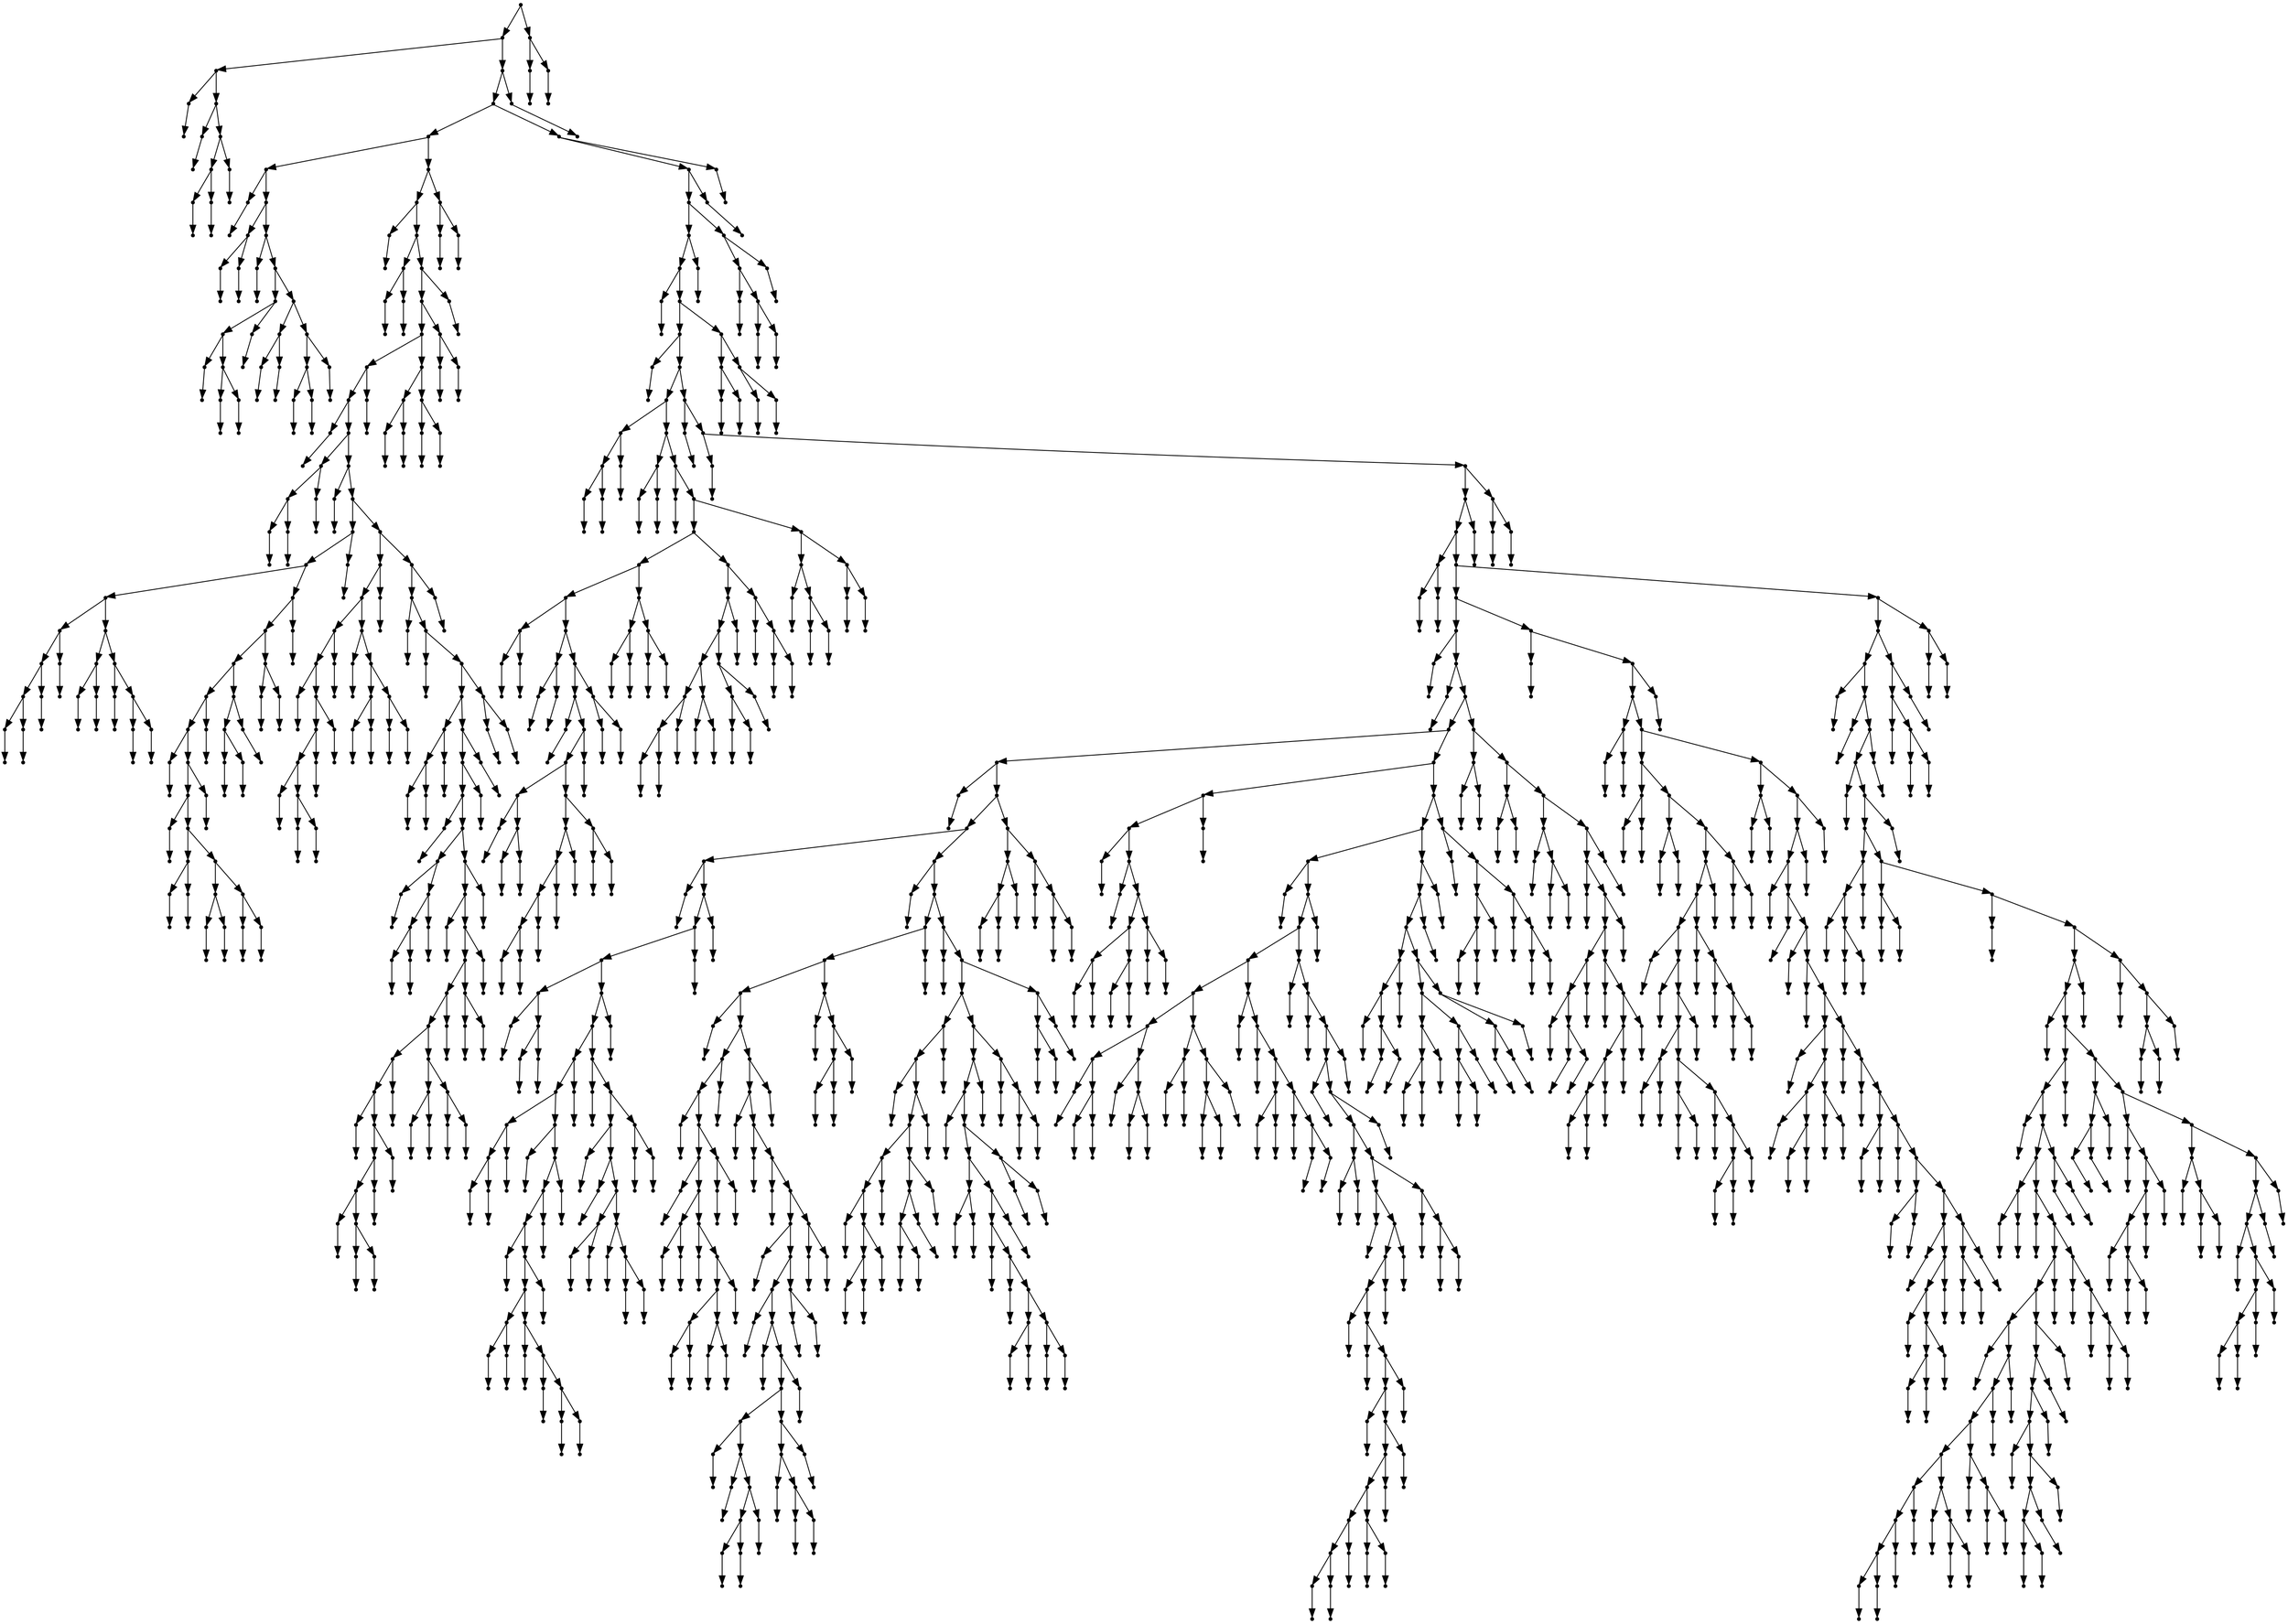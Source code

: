 digraph {
  1546 [shape=point];
  1540 [shape=point];
  13 [shape=point];
  1 [shape=point];
  0 [shape=point];
  12 [shape=point];
  3 [shape=point];
  2 [shape=point];
  11 [shape=point];
  8 [shape=point];
  5 [shape=point];
  4 [shape=point];
  7 [shape=point];
  6 [shape=point];
  10 [shape=point];
  9 [shape=point];
  1539 [shape=point];
  1536 [shape=point];
  318 [shape=point];
  51 [shape=point];
  15 [shape=point];
  14 [shape=point];
  50 [shape=point];
  20 [shape=point];
  17 [shape=point];
  16 [shape=point];
  19 [shape=point];
  18 [shape=point];
  49 [shape=point];
  22 [shape=point];
  21 [shape=point];
  48 [shape=point];
  33 [shape=point];
  30 [shape=point];
  24 [shape=point];
  23 [shape=point];
  29 [shape=point];
  26 [shape=point];
  25 [shape=point];
  28 [shape=point];
  27 [shape=point];
  32 [shape=point];
  31 [shape=point];
  47 [shape=point];
  38 [shape=point];
  35 [shape=point];
  34 [shape=point];
  37 [shape=point];
  36 [shape=point];
  46 [shape=point];
  43 [shape=point];
  40 [shape=point];
  39 [shape=point];
  42 [shape=point];
  41 [shape=point];
  45 [shape=point];
  44 [shape=point];
  317 [shape=point];
  311 [shape=point];
  53 [shape=point];
  52 [shape=point];
  310 [shape=point];
  58 [shape=point];
  55 [shape=point];
  54 [shape=point];
  57 [shape=point];
  56 [shape=point];
  309 [shape=point];
  306 [shape=point];
  300 [shape=point];
  288 [shape=point];
  285 [shape=point];
  60 [shape=point];
  59 [shape=point];
  284 [shape=point];
  68 [shape=point];
  65 [shape=point];
  62 [shape=point];
  61 [shape=point];
  64 [shape=point];
  63 [shape=point];
  67 [shape=point];
  66 [shape=point];
  283 [shape=point];
  70 [shape=point];
  69 [shape=point];
  282 [shape=point];
  147 [shape=point];
  144 [shape=point];
  96 [shape=point];
  81 [shape=point];
  78 [shape=point];
  75 [shape=point];
  72 [shape=point];
  71 [shape=point];
  74 [shape=point];
  73 [shape=point];
  77 [shape=point];
  76 [shape=point];
  80 [shape=point];
  79 [shape=point];
  95 [shape=point];
  86 [shape=point];
  83 [shape=point];
  82 [shape=point];
  85 [shape=point];
  84 [shape=point];
  94 [shape=point];
  88 [shape=point];
  87 [shape=point];
  93 [shape=point];
  90 [shape=point];
  89 [shape=point];
  92 [shape=point];
  91 [shape=point];
  143 [shape=point];
  140 [shape=point];
  134 [shape=point];
  125 [shape=point];
  122 [shape=point];
  98 [shape=point];
  97 [shape=point];
  121 [shape=point];
  118 [shape=point];
  100 [shape=point];
  99 [shape=point];
  117 [shape=point];
  105 [shape=point];
  102 [shape=point];
  101 [shape=point];
  104 [shape=point];
  103 [shape=point];
  116 [shape=point];
  110 [shape=point];
  107 [shape=point];
  106 [shape=point];
  109 [shape=point];
  108 [shape=point];
  115 [shape=point];
  112 [shape=point];
  111 [shape=point];
  114 [shape=point];
  113 [shape=point];
  120 [shape=point];
  119 [shape=point];
  124 [shape=point];
  123 [shape=point];
  133 [shape=point];
  130 [shape=point];
  127 [shape=point];
  126 [shape=point];
  129 [shape=point];
  128 [shape=point];
  132 [shape=point];
  131 [shape=point];
  139 [shape=point];
  136 [shape=point];
  135 [shape=point];
  138 [shape=point];
  137 [shape=point];
  142 [shape=point];
  141 [shape=point];
  146 [shape=point];
  145 [shape=point];
  281 [shape=point];
  185 [shape=point];
  182 [shape=point];
  167 [shape=point];
  164 [shape=point];
  149 [shape=point];
  148 [shape=point];
  163 [shape=point];
  160 [shape=point];
  157 [shape=point];
  151 [shape=point];
  150 [shape=point];
  156 [shape=point];
  153 [shape=point];
  152 [shape=point];
  155 [shape=point];
  154 [shape=point];
  159 [shape=point];
  158 [shape=point];
  162 [shape=point];
  161 [shape=point];
  166 [shape=point];
  165 [shape=point];
  181 [shape=point];
  169 [shape=point];
  168 [shape=point];
  180 [shape=point];
  174 [shape=point];
  171 [shape=point];
  170 [shape=point];
  173 [shape=point];
  172 [shape=point];
  179 [shape=point];
  176 [shape=point];
  175 [shape=point];
  178 [shape=point];
  177 [shape=point];
  184 [shape=point];
  183 [shape=point];
  280 [shape=point];
  277 [shape=point];
  187 [shape=point];
  186 [shape=point];
  276 [shape=point];
  189 [shape=point];
  188 [shape=point];
  275 [shape=point];
  269 [shape=point];
  197 [shape=point];
  194 [shape=point];
  191 [shape=point];
  190 [shape=point];
  193 [shape=point];
  192 [shape=point];
  196 [shape=point];
  195 [shape=point];
  268 [shape=point];
  265 [shape=point];
  262 [shape=point];
  199 [shape=point];
  198 [shape=point];
  261 [shape=point];
  210 [shape=point];
  201 [shape=point];
  200 [shape=point];
  209 [shape=point];
  206 [shape=point];
  203 [shape=point];
  202 [shape=point];
  205 [shape=point];
  204 [shape=point];
  208 [shape=point];
  207 [shape=point];
  260 [shape=point];
  257 [shape=point];
  212 [shape=point];
  211 [shape=point];
  256 [shape=point];
  253 [shape=point];
  247 [shape=point];
  244 [shape=point];
  232 [shape=point];
  229 [shape=point];
  214 [shape=point];
  213 [shape=point];
  228 [shape=point];
  225 [shape=point];
  222 [shape=point];
  216 [shape=point];
  215 [shape=point];
  221 [shape=point];
  218 [shape=point];
  217 [shape=point];
  220 [shape=point];
  219 [shape=point];
  224 [shape=point];
  223 [shape=point];
  227 [shape=point];
  226 [shape=point];
  231 [shape=point];
  230 [shape=point];
  243 [shape=point];
  237 [shape=point];
  234 [shape=point];
  233 [shape=point];
  236 [shape=point];
  235 [shape=point];
  242 [shape=point];
  239 [shape=point];
  238 [shape=point];
  241 [shape=point];
  240 [shape=point];
  246 [shape=point];
  245 [shape=point];
  252 [shape=point];
  249 [shape=point];
  248 [shape=point];
  251 [shape=point];
  250 [shape=point];
  255 [shape=point];
  254 [shape=point];
  259 [shape=point];
  258 [shape=point];
  264 [shape=point];
  263 [shape=point];
  267 [shape=point];
  266 [shape=point];
  274 [shape=point];
  271 [shape=point];
  270 [shape=point];
  273 [shape=point];
  272 [shape=point];
  279 [shape=point];
  278 [shape=point];
  287 [shape=point];
  286 [shape=point];
  299 [shape=point];
  293 [shape=point];
  290 [shape=point];
  289 [shape=point];
  292 [shape=point];
  291 [shape=point];
  298 [shape=point];
  295 [shape=point];
  294 [shape=point];
  297 [shape=point];
  296 [shape=point];
  305 [shape=point];
  302 [shape=point];
  301 [shape=point];
  304 [shape=point];
  303 [shape=point];
  308 [shape=point];
  307 [shape=point];
  316 [shape=point];
  313 [shape=point];
  312 [shape=point];
  315 [shape=point];
  314 [shape=point];
  1535 [shape=point];
  1532 [shape=point];
  1529 [shape=point];
  1517 [shape=point];
  1514 [shape=point];
  320 [shape=point];
  319 [shape=point];
  1513 [shape=point];
  1501 [shape=point];
  322 [shape=point];
  321 [shape=point];
  1500 [shape=point];
  456 [shape=point];
  330 [shape=point];
  327 [shape=point];
  324 [shape=point];
  323 [shape=point];
  326 [shape=point];
  325 [shape=point];
  329 [shape=point];
  328 [shape=point];
  455 [shape=point];
  335 [shape=point];
  332 [shape=point];
  331 [shape=point];
  334 [shape=point];
  333 [shape=point];
  454 [shape=point];
  337 [shape=point];
  336 [shape=point];
  453 [shape=point];
  438 [shape=point];
  402 [shape=point];
  390 [shape=point];
  342 [shape=point];
  339 [shape=point];
  338 [shape=point];
  341 [shape=point];
  340 [shape=point];
  389 [shape=point];
  347 [shape=point];
  344 [shape=point];
  343 [shape=point];
  346 [shape=point];
  345 [shape=point];
  388 [shape=point];
  382 [shape=point];
  349 [shape=point];
  348 [shape=point];
  381 [shape=point];
  378 [shape=point];
  357 [shape=point];
  351 [shape=point];
  350 [shape=point];
  356 [shape=point];
  353 [shape=point];
  352 [shape=point];
  355 [shape=point];
  354 [shape=point];
  377 [shape=point];
  371 [shape=point];
  368 [shape=point];
  365 [shape=point];
  362 [shape=point];
  359 [shape=point];
  358 [shape=point];
  361 [shape=point];
  360 [shape=point];
  364 [shape=point];
  363 [shape=point];
  367 [shape=point];
  366 [shape=point];
  370 [shape=point];
  369 [shape=point];
  376 [shape=point];
  373 [shape=point];
  372 [shape=point];
  375 [shape=point];
  374 [shape=point];
  380 [shape=point];
  379 [shape=point];
  387 [shape=point];
  384 [shape=point];
  383 [shape=point];
  386 [shape=point];
  385 [shape=point];
  401 [shape=point];
  395 [shape=point];
  392 [shape=point];
  391 [shape=point];
  394 [shape=point];
  393 [shape=point];
  400 [shape=point];
  397 [shape=point];
  396 [shape=point];
  399 [shape=point];
  398 [shape=point];
  437 [shape=point];
  428 [shape=point];
  425 [shape=point];
  416 [shape=point];
  410 [shape=point];
  407 [shape=point];
  404 [shape=point];
  403 [shape=point];
  406 [shape=point];
  405 [shape=point];
  409 [shape=point];
  408 [shape=point];
  415 [shape=point];
  412 [shape=point];
  411 [shape=point];
  414 [shape=point];
  413 [shape=point];
  424 [shape=point];
  421 [shape=point];
  418 [shape=point];
  417 [shape=point];
  420 [shape=point];
  419 [shape=point];
  423 [shape=point];
  422 [shape=point];
  427 [shape=point];
  426 [shape=point];
  436 [shape=point];
  430 [shape=point];
  429 [shape=point];
  435 [shape=point];
  432 [shape=point];
  431 [shape=point];
  434 [shape=point];
  433 [shape=point];
  452 [shape=point];
  446 [shape=point];
  440 [shape=point];
  439 [shape=point];
  445 [shape=point];
  442 [shape=point];
  441 [shape=point];
  444 [shape=point];
  443 [shape=point];
  451 [shape=point];
  448 [shape=point];
  447 [shape=point];
  450 [shape=point];
  449 [shape=point];
  1499 [shape=point];
  458 [shape=point];
  457 [shape=point];
  1498 [shape=point];
  460 [shape=point];
  459 [shape=point];
  1497 [shape=point];
  1491 [shape=point];
  1488 [shape=point];
  465 [shape=point];
  462 [shape=point];
  461 [shape=point];
  464 [shape=point];
  463 [shape=point];
  1487 [shape=point];
  1259 [shape=point];
  1091 [shape=point];
  467 [shape=point];
  466 [shape=point];
  1090 [shape=point];
  469 [shape=point];
  468 [shape=point];
  1089 [shape=point];
  1029 [shape=point];
  804 [shape=point];
  471 [shape=point];
  470 [shape=point];
  803 [shape=point];
  785 [shape=point];
  566 [shape=point];
  473 [shape=point];
  472 [shape=point];
  565 [shape=point];
  562 [shape=point];
  559 [shape=point];
  481 [shape=point];
  475 [shape=point];
  474 [shape=point];
  480 [shape=point];
  477 [shape=point];
  476 [shape=point];
  479 [shape=point];
  478 [shape=point];
  558 [shape=point];
  555 [shape=point];
  525 [shape=point];
  522 [shape=point];
  489 [shape=point];
  486 [shape=point];
  483 [shape=point];
  482 [shape=point];
  485 [shape=point];
  484 [shape=point];
  488 [shape=point];
  487 [shape=point];
  521 [shape=point];
  491 [shape=point];
  490 [shape=point];
  520 [shape=point];
  517 [shape=point];
  514 [shape=point];
  493 [shape=point];
  492 [shape=point];
  513 [shape=point];
  510 [shape=point];
  498 [shape=point];
  495 [shape=point];
  494 [shape=point];
  497 [shape=point];
  496 [shape=point];
  509 [shape=point];
  500 [shape=point];
  499 [shape=point];
  508 [shape=point];
  502 [shape=point];
  501 [shape=point];
  507 [shape=point];
  504 [shape=point];
  503 [shape=point];
  506 [shape=point];
  505 [shape=point];
  512 [shape=point];
  511 [shape=point];
  516 [shape=point];
  515 [shape=point];
  519 [shape=point];
  518 [shape=point];
  524 [shape=point];
  523 [shape=point];
  554 [shape=point];
  527 [shape=point];
  526 [shape=point];
  553 [shape=point];
  547 [shape=point];
  529 [shape=point];
  528 [shape=point];
  546 [shape=point];
  531 [shape=point];
  530 [shape=point];
  545 [shape=point];
  536 [shape=point];
  533 [shape=point];
  532 [shape=point];
  535 [shape=point];
  534 [shape=point];
  544 [shape=point];
  538 [shape=point];
  537 [shape=point];
  543 [shape=point];
  540 [shape=point];
  539 [shape=point];
  542 [shape=point];
  541 [shape=point];
  552 [shape=point];
  549 [shape=point];
  548 [shape=point];
  551 [shape=point];
  550 [shape=point];
  557 [shape=point];
  556 [shape=point];
  561 [shape=point];
  560 [shape=point];
  564 [shape=point];
  563 [shape=point];
  784 [shape=point];
  568 [shape=point];
  567 [shape=point];
  783 [shape=point];
  687 [shape=point];
  684 [shape=point];
  672 [shape=point];
  570 [shape=point];
  569 [shape=point];
  671 [shape=point];
  608 [shape=point];
  605 [shape=point];
  572 [shape=point];
  571 [shape=point];
  604 [shape=point];
  598 [shape=point];
  574 [shape=point];
  573 [shape=point];
  597 [shape=point];
  579 [shape=point];
  576 [shape=point];
  575 [shape=point];
  578 [shape=point];
  577 [shape=point];
  596 [shape=point];
  581 [shape=point];
  580 [shape=point];
  595 [shape=point];
  592 [shape=point];
  586 [shape=point];
  583 [shape=point];
  582 [shape=point];
  585 [shape=point];
  584 [shape=point];
  591 [shape=point];
  588 [shape=point];
  587 [shape=point];
  590 [shape=point];
  589 [shape=point];
  594 [shape=point];
  593 [shape=point];
  603 [shape=point];
  600 [shape=point];
  599 [shape=point];
  602 [shape=point];
  601 [shape=point];
  607 [shape=point];
  606 [shape=point];
  670 [shape=point];
  667 [shape=point];
  610 [shape=point];
  609 [shape=point];
  666 [shape=point];
  612 [shape=point];
  611 [shape=point];
  665 [shape=point];
  614 [shape=point];
  613 [shape=point];
  664 [shape=point];
  658 [shape=point];
  616 [shape=point];
  615 [shape=point];
  657 [shape=point];
  651 [shape=point];
  618 [shape=point];
  617 [shape=point];
  650 [shape=point];
  620 [shape=point];
  619 [shape=point];
  649 [shape=point];
  646 [shape=point];
  634 [shape=point];
  622 [shape=point];
  621 [shape=point];
  633 [shape=point];
  624 [shape=point];
  623 [shape=point];
  632 [shape=point];
  629 [shape=point];
  626 [shape=point];
  625 [shape=point];
  628 [shape=point];
  627 [shape=point];
  631 [shape=point];
  630 [shape=point];
  645 [shape=point];
  642 [shape=point];
  636 [shape=point];
  635 [shape=point];
  641 [shape=point];
  638 [shape=point];
  637 [shape=point];
  640 [shape=point];
  639 [shape=point];
  644 [shape=point];
  643 [shape=point];
  648 [shape=point];
  647 [shape=point];
  656 [shape=point];
  653 [shape=point];
  652 [shape=point];
  655 [shape=point];
  654 [shape=point];
  663 [shape=point];
  660 [shape=point];
  659 [shape=point];
  662 [shape=point];
  661 [shape=point];
  669 [shape=point];
  668 [shape=point];
  683 [shape=point];
  674 [shape=point];
  673 [shape=point];
  682 [shape=point];
  679 [shape=point];
  676 [shape=point];
  675 [shape=point];
  678 [shape=point];
  677 [shape=point];
  681 [shape=point];
  680 [shape=point];
  686 [shape=point];
  685 [shape=point];
  782 [shape=point];
  689 [shape=point];
  688 [shape=point];
  781 [shape=point];
  772 [shape=point];
  724 [shape=point];
  721 [shape=point];
  691 [shape=point];
  690 [shape=point];
  720 [shape=point];
  717 [shape=point];
  705 [shape=point];
  702 [shape=point];
  693 [shape=point];
  692 [shape=point];
  701 [shape=point];
  698 [shape=point];
  695 [shape=point];
  694 [shape=point];
  697 [shape=point];
  696 [shape=point];
  700 [shape=point];
  699 [shape=point];
  704 [shape=point];
  703 [shape=point];
  716 [shape=point];
  713 [shape=point];
  710 [shape=point];
  707 [shape=point];
  706 [shape=point];
  709 [shape=point];
  708 [shape=point];
  712 [shape=point];
  711 [shape=point];
  715 [shape=point];
  714 [shape=point];
  719 [shape=point];
  718 [shape=point];
  723 [shape=point];
  722 [shape=point];
  771 [shape=point];
  762 [shape=point];
  759 [shape=point];
  726 [shape=point];
  725 [shape=point];
  758 [shape=point];
  752 [shape=point];
  731 [shape=point];
  728 [shape=point];
  727 [shape=point];
  730 [shape=point];
  729 [shape=point];
  751 [shape=point];
  748 [shape=point];
  733 [shape=point];
  732 [shape=point];
  747 [shape=point];
  735 [shape=point];
  734 [shape=point];
  746 [shape=point];
  740 [shape=point];
  737 [shape=point];
  736 [shape=point];
  739 [shape=point];
  738 [shape=point];
  745 [shape=point];
  742 [shape=point];
  741 [shape=point];
  744 [shape=point];
  743 [shape=point];
  750 [shape=point];
  749 [shape=point];
  757 [shape=point];
  754 [shape=point];
  753 [shape=point];
  756 [shape=point];
  755 [shape=point];
  761 [shape=point];
  760 [shape=point];
  770 [shape=point];
  764 [shape=point];
  763 [shape=point];
  769 [shape=point];
  766 [shape=point];
  765 [shape=point];
  768 [shape=point];
  767 [shape=point];
  780 [shape=point];
  777 [shape=point];
  774 [shape=point];
  773 [shape=point];
  776 [shape=point];
  775 [shape=point];
  779 [shape=point];
  778 [shape=point];
  802 [shape=point];
  793 [shape=point];
  790 [shape=point];
  787 [shape=point];
  786 [shape=point];
  789 [shape=point];
  788 [shape=point];
  792 [shape=point];
  791 [shape=point];
  801 [shape=point];
  795 [shape=point];
  794 [shape=point];
  800 [shape=point];
  797 [shape=point];
  796 [shape=point];
  799 [shape=point];
  798 [shape=point];
  1028 [shape=point];
  830 [shape=point];
  827 [shape=point];
  806 [shape=point];
  805 [shape=point];
  826 [shape=point];
  808 [shape=point];
  807 [shape=point];
  825 [shape=point];
  819 [shape=point];
  813 [shape=point];
  810 [shape=point];
  809 [shape=point];
  812 [shape=point];
  811 [shape=point];
  818 [shape=point];
  815 [shape=point];
  814 [shape=point];
  817 [shape=point];
  816 [shape=point];
  824 [shape=point];
  821 [shape=point];
  820 [shape=point];
  823 [shape=point];
  822 [shape=point];
  829 [shape=point];
  828 [shape=point];
  1027 [shape=point];
  1006 [shape=point];
  961 [shape=point];
  832 [shape=point];
  831 [shape=point];
  960 [shape=point];
  957 [shape=point];
  885 [shape=point];
  864 [shape=point];
  849 [shape=point];
  840 [shape=point];
  834 [shape=point];
  833 [shape=point];
  839 [shape=point];
  836 [shape=point];
  835 [shape=point];
  838 [shape=point];
  837 [shape=point];
  848 [shape=point];
  842 [shape=point];
  841 [shape=point];
  847 [shape=point];
  844 [shape=point];
  843 [shape=point];
  846 [shape=point];
  845 [shape=point];
  863 [shape=point];
  854 [shape=point];
  851 [shape=point];
  850 [shape=point];
  853 [shape=point];
  852 [shape=point];
  862 [shape=point];
  859 [shape=point];
  856 [shape=point];
  855 [shape=point];
  858 [shape=point];
  857 [shape=point];
  861 [shape=point];
  860 [shape=point];
  884 [shape=point];
  866 [shape=point];
  865 [shape=point];
  883 [shape=point];
  868 [shape=point];
  867 [shape=point];
  882 [shape=point];
  873 [shape=point];
  870 [shape=point];
  869 [shape=point];
  872 [shape=point];
  871 [shape=point];
  881 [shape=point];
  875 [shape=point];
  874 [shape=point];
  880 [shape=point];
  877 [shape=point];
  876 [shape=point];
  879 [shape=point];
  878 [shape=point];
  956 [shape=point];
  887 [shape=point];
  886 [shape=point];
  955 [shape=point];
  889 [shape=point];
  888 [shape=point];
  954 [shape=point];
  951 [shape=point];
  891 [shape=point];
  890 [shape=point];
  950 [shape=point];
  947 [shape=point];
  896 [shape=point];
  893 [shape=point];
  892 [shape=point];
  895 [shape=point];
  894 [shape=point];
  946 [shape=point];
  937 [shape=point];
  898 [shape=point];
  897 [shape=point];
  936 [shape=point];
  933 [shape=point];
  930 [shape=point];
  900 [shape=point];
  899 [shape=point];
  929 [shape=point];
  902 [shape=point];
  901 [shape=point];
  928 [shape=point];
  925 [shape=point];
  904 [shape=point];
  903 [shape=point];
  924 [shape=point];
  921 [shape=point];
  918 [shape=point];
  912 [shape=point];
  909 [shape=point];
  906 [shape=point];
  905 [shape=point];
  908 [shape=point];
  907 [shape=point];
  911 [shape=point];
  910 [shape=point];
  917 [shape=point];
  914 [shape=point];
  913 [shape=point];
  916 [shape=point];
  915 [shape=point];
  920 [shape=point];
  919 [shape=point];
  923 [shape=point];
  922 [shape=point];
  927 [shape=point];
  926 [shape=point];
  932 [shape=point];
  931 [shape=point];
  935 [shape=point];
  934 [shape=point];
  945 [shape=point];
  939 [shape=point];
  938 [shape=point];
  944 [shape=point];
  941 [shape=point];
  940 [shape=point];
  943 [shape=point];
  942 [shape=point];
  949 [shape=point];
  948 [shape=point];
  953 [shape=point];
  952 [shape=point];
  959 [shape=point];
  958 [shape=point];
  1005 [shape=point];
  1002 [shape=point];
  999 [shape=point];
  972 [shape=point];
  969 [shape=point];
  963 [shape=point];
  962 [shape=point];
  968 [shape=point];
  965 [shape=point];
  964 [shape=point];
  967 [shape=point];
  966 [shape=point];
  971 [shape=point];
  970 [shape=point];
  998 [shape=point];
  989 [shape=point];
  980 [shape=point];
  977 [shape=point];
  974 [shape=point];
  973 [shape=point];
  976 [shape=point];
  975 [shape=point];
  979 [shape=point];
  978 [shape=point];
  988 [shape=point];
  985 [shape=point];
  982 [shape=point];
  981 [shape=point];
  984 [shape=point];
  983 [shape=point];
  987 [shape=point];
  986 [shape=point];
  997 [shape=point];
  994 [shape=point];
  991 [shape=point];
  990 [shape=point];
  993 [shape=point];
  992 [shape=point];
  996 [shape=point];
  995 [shape=point];
  1001 [shape=point];
  1000 [shape=point];
  1004 [shape=point];
  1003 [shape=point];
  1026 [shape=point];
  1008 [shape=point];
  1007 [shape=point];
  1025 [shape=point];
  1016 [shape=point];
  1013 [shape=point];
  1010 [shape=point];
  1009 [shape=point];
  1012 [shape=point];
  1011 [shape=point];
  1015 [shape=point];
  1014 [shape=point];
  1024 [shape=point];
  1018 [shape=point];
  1017 [shape=point];
  1023 [shape=point];
  1020 [shape=point];
  1019 [shape=point];
  1022 [shape=point];
  1021 [shape=point];
  1088 [shape=point];
  1034 [shape=point];
  1031 [shape=point];
  1030 [shape=point];
  1033 [shape=point];
  1032 [shape=point];
  1087 [shape=point];
  1039 [shape=point];
  1036 [shape=point];
  1035 [shape=point];
  1038 [shape=point];
  1037 [shape=point];
  1086 [shape=point];
  1047 [shape=point];
  1041 [shape=point];
  1040 [shape=point];
  1046 [shape=point];
  1043 [shape=point];
  1042 [shape=point];
  1045 [shape=point];
  1044 [shape=point];
  1085 [shape=point];
  1082 [shape=point];
  1049 [shape=point];
  1048 [shape=point];
  1081 [shape=point];
  1078 [shape=point];
  1060 [shape=point];
  1057 [shape=point];
  1051 [shape=point];
  1050 [shape=point];
  1056 [shape=point];
  1053 [shape=point];
  1052 [shape=point];
  1055 [shape=point];
  1054 [shape=point];
  1059 [shape=point];
  1058 [shape=point];
  1077 [shape=point];
  1062 [shape=point];
  1061 [shape=point];
  1076 [shape=point];
  1073 [shape=point];
  1070 [shape=point];
  1067 [shape=point];
  1064 [shape=point];
  1063 [shape=point];
  1066 [shape=point];
  1065 [shape=point];
  1069 [shape=point];
  1068 [shape=point];
  1072 [shape=point];
  1071 [shape=point];
  1075 [shape=point];
  1074 [shape=point];
  1080 [shape=point];
  1079 [shape=point];
  1084 [shape=point];
  1083 [shape=point];
  1258 [shape=point];
  1093 [shape=point];
  1092 [shape=point];
  1257 [shape=point];
  1254 [shape=point];
  1098 [shape=point];
  1095 [shape=point];
  1094 [shape=point];
  1097 [shape=point];
  1096 [shape=point];
  1253 [shape=point];
  1163 [shape=point];
  1103 [shape=point];
  1100 [shape=point];
  1099 [shape=point];
  1102 [shape=point];
  1101 [shape=point];
  1162 [shape=point];
  1108 [shape=point];
  1105 [shape=point];
  1104 [shape=point];
  1107 [shape=point];
  1106 [shape=point];
  1161 [shape=point];
  1155 [shape=point];
  1152 [shape=point];
  1140 [shape=point];
  1110 [shape=point];
  1109 [shape=point];
  1139 [shape=point];
  1112 [shape=point];
  1111 [shape=point];
  1138 [shape=point];
  1135 [shape=point];
  1117 [shape=point];
  1114 [shape=point];
  1113 [shape=point];
  1116 [shape=point];
  1115 [shape=point];
  1134 [shape=point];
  1122 [shape=point];
  1119 [shape=point];
  1118 [shape=point];
  1121 [shape=point];
  1120 [shape=point];
  1133 [shape=point];
  1124 [shape=point];
  1123 [shape=point];
  1132 [shape=point];
  1129 [shape=point];
  1126 [shape=point];
  1125 [shape=point];
  1128 [shape=point];
  1127 [shape=point];
  1131 [shape=point];
  1130 [shape=point];
  1137 [shape=point];
  1136 [shape=point];
  1151 [shape=point];
  1142 [shape=point];
  1141 [shape=point];
  1150 [shape=point];
  1144 [shape=point];
  1143 [shape=point];
  1149 [shape=point];
  1146 [shape=point];
  1145 [shape=point];
  1148 [shape=point];
  1147 [shape=point];
  1154 [shape=point];
  1153 [shape=point];
  1160 [shape=point];
  1157 [shape=point];
  1156 [shape=point];
  1159 [shape=point];
  1158 [shape=point];
  1252 [shape=point];
  1168 [shape=point];
  1165 [shape=point];
  1164 [shape=point];
  1167 [shape=point];
  1166 [shape=point];
  1251 [shape=point];
  1248 [shape=point];
  1245 [shape=point];
  1170 [shape=point];
  1169 [shape=point];
  1244 [shape=point];
  1172 [shape=point];
  1171 [shape=point];
  1243 [shape=point];
  1174 [shape=point];
  1173 [shape=point];
  1242 [shape=point];
  1176 [shape=point];
  1175 [shape=point];
  1241 [shape=point];
  1193 [shape=point];
  1178 [shape=point];
  1177 [shape=point];
  1192 [shape=point];
  1186 [shape=point];
  1180 [shape=point];
  1179 [shape=point];
  1185 [shape=point];
  1182 [shape=point];
  1181 [shape=point];
  1184 [shape=point];
  1183 [shape=point];
  1191 [shape=point];
  1188 [shape=point];
  1187 [shape=point];
  1190 [shape=point];
  1189 [shape=point];
  1240 [shape=point];
  1195 [shape=point];
  1194 [shape=point];
  1239 [shape=point];
  1197 [shape=point];
  1196 [shape=point];
  1238 [shape=point];
  1202 [shape=point];
  1199 [shape=point];
  1198 [shape=point];
  1201 [shape=point];
  1200 [shape=point];
  1237 [shape=point];
  1204 [shape=point];
  1203 [shape=point];
  1236 [shape=point];
  1209 [shape=point];
  1206 [shape=point];
  1205 [shape=point];
  1208 [shape=point];
  1207 [shape=point];
  1235 [shape=point];
  1226 [shape=point];
  1211 [shape=point];
  1210 [shape=point];
  1225 [shape=point];
  1222 [shape=point];
  1213 [shape=point];
  1212 [shape=point];
  1221 [shape=point];
  1218 [shape=point];
  1215 [shape=point];
  1214 [shape=point];
  1217 [shape=point];
  1216 [shape=point];
  1220 [shape=point];
  1219 [shape=point];
  1224 [shape=point];
  1223 [shape=point];
  1234 [shape=point];
  1231 [shape=point];
  1228 [shape=point];
  1227 [shape=point];
  1230 [shape=point];
  1229 [shape=point];
  1233 [shape=point];
  1232 [shape=point];
  1247 [shape=point];
  1246 [shape=point];
  1250 [shape=point];
  1249 [shape=point];
  1256 [shape=point];
  1255 [shape=point];
  1486 [shape=point];
  1480 [shape=point];
  1468 [shape=point];
  1261 [shape=point];
  1260 [shape=point];
  1467 [shape=point];
  1263 [shape=point];
  1262 [shape=point];
  1466 [shape=point];
  1463 [shape=point];
  1265 [shape=point];
  1264 [shape=point];
  1462 [shape=point];
  1459 [shape=point];
  1276 [shape=point];
  1273 [shape=point];
  1267 [shape=point];
  1266 [shape=point];
  1272 [shape=point];
  1269 [shape=point];
  1268 [shape=point];
  1271 [shape=point];
  1270 [shape=point];
  1275 [shape=point];
  1274 [shape=point];
  1458 [shape=point];
  1281 [shape=point];
  1278 [shape=point];
  1277 [shape=point];
  1280 [shape=point];
  1279 [shape=point];
  1457 [shape=point];
  1283 [shape=point];
  1282 [shape=point];
  1456 [shape=point];
  1444 [shape=point];
  1441 [shape=point];
  1285 [shape=point];
  1284 [shape=point];
  1440 [shape=point];
  1383 [shape=point];
  1380 [shape=point];
  1287 [shape=point];
  1286 [shape=point];
  1379 [shape=point];
  1373 [shape=point];
  1292 [shape=point];
  1289 [shape=point];
  1288 [shape=point];
  1291 [shape=point];
  1290 [shape=point];
  1372 [shape=point];
  1294 [shape=point];
  1293 [shape=point];
  1371 [shape=point];
  1359 [shape=point];
  1356 [shape=point];
  1332 [shape=point];
  1296 [shape=point];
  1295 [shape=point];
  1331 [shape=point];
  1328 [shape=point];
  1325 [shape=point];
  1316 [shape=point];
  1307 [shape=point];
  1304 [shape=point];
  1301 [shape=point];
  1298 [shape=point];
  1297 [shape=point];
  1300 [shape=point];
  1299 [shape=point];
  1303 [shape=point];
  1302 [shape=point];
  1306 [shape=point];
  1305 [shape=point];
  1315 [shape=point];
  1309 [shape=point];
  1308 [shape=point];
  1314 [shape=point];
  1311 [shape=point];
  1310 [shape=point];
  1313 [shape=point];
  1312 [shape=point];
  1324 [shape=point];
  1318 [shape=point];
  1317 [shape=point];
  1323 [shape=point];
  1320 [shape=point];
  1319 [shape=point];
  1322 [shape=point];
  1321 [shape=point];
  1327 [shape=point];
  1326 [shape=point];
  1330 [shape=point];
  1329 [shape=point];
  1355 [shape=point];
  1352 [shape=point];
  1349 [shape=point];
  1346 [shape=point];
  1334 [shape=point];
  1333 [shape=point];
  1345 [shape=point];
  1342 [shape=point];
  1339 [shape=point];
  1336 [shape=point];
  1335 [shape=point];
  1338 [shape=point];
  1337 [shape=point];
  1341 [shape=point];
  1340 [shape=point];
  1344 [shape=point];
  1343 [shape=point];
  1348 [shape=point];
  1347 [shape=point];
  1351 [shape=point];
  1350 [shape=point];
  1354 [shape=point];
  1353 [shape=point];
  1358 [shape=point];
  1357 [shape=point];
  1370 [shape=point];
  1361 [shape=point];
  1360 [shape=point];
  1369 [shape=point];
  1363 [shape=point];
  1362 [shape=point];
  1368 [shape=point];
  1365 [shape=point];
  1364 [shape=point];
  1367 [shape=point];
  1366 [shape=point];
  1378 [shape=point];
  1375 [shape=point];
  1374 [shape=point];
  1377 [shape=point];
  1376 [shape=point];
  1382 [shape=point];
  1381 [shape=point];
  1439 [shape=point];
  1391 [shape=point];
  1388 [shape=point];
  1385 [shape=point];
  1384 [shape=point];
  1387 [shape=point];
  1386 [shape=point];
  1390 [shape=point];
  1389 [shape=point];
  1438 [shape=point];
  1408 [shape=point];
  1393 [shape=point];
  1392 [shape=point];
  1407 [shape=point];
  1404 [shape=point];
  1401 [shape=point];
  1395 [shape=point];
  1394 [shape=point];
  1400 [shape=point];
  1397 [shape=point];
  1396 [shape=point];
  1399 [shape=point];
  1398 [shape=point];
  1403 [shape=point];
  1402 [shape=point];
  1406 [shape=point];
  1405 [shape=point];
  1437 [shape=point];
  1416 [shape=point];
  1410 [shape=point];
  1409 [shape=point];
  1415 [shape=point];
  1412 [shape=point];
  1411 [shape=point];
  1414 [shape=point];
  1413 [shape=point];
  1436 [shape=point];
  1433 [shape=point];
  1430 [shape=point];
  1418 [shape=point];
  1417 [shape=point];
  1429 [shape=point];
  1426 [shape=point];
  1423 [shape=point];
  1420 [shape=point];
  1419 [shape=point];
  1422 [shape=point];
  1421 [shape=point];
  1425 [shape=point];
  1424 [shape=point];
  1428 [shape=point];
  1427 [shape=point];
  1432 [shape=point];
  1431 [shape=point];
  1435 [shape=point];
  1434 [shape=point];
  1443 [shape=point];
  1442 [shape=point];
  1455 [shape=point];
  1446 [shape=point];
  1445 [shape=point];
  1454 [shape=point];
  1451 [shape=point];
  1448 [shape=point];
  1447 [shape=point];
  1450 [shape=point];
  1449 [shape=point];
  1453 [shape=point];
  1452 [shape=point];
  1461 [shape=point];
  1460 [shape=point];
  1465 [shape=point];
  1464 [shape=point];
  1479 [shape=point];
  1476 [shape=point];
  1470 [shape=point];
  1469 [shape=point];
  1475 [shape=point];
  1472 [shape=point];
  1471 [shape=point];
  1474 [shape=point];
  1473 [shape=point];
  1478 [shape=point];
  1477 [shape=point];
  1485 [shape=point];
  1482 [shape=point];
  1481 [shape=point];
  1484 [shape=point];
  1483 [shape=point];
  1490 [shape=point];
  1489 [shape=point];
  1496 [shape=point];
  1493 [shape=point];
  1492 [shape=point];
  1495 [shape=point];
  1494 [shape=point];
  1512 [shape=point];
  1506 [shape=point];
  1503 [shape=point];
  1502 [shape=point];
  1505 [shape=point];
  1504 [shape=point];
  1511 [shape=point];
  1508 [shape=point];
  1507 [shape=point];
  1510 [shape=point];
  1509 [shape=point];
  1516 [shape=point];
  1515 [shape=point];
  1528 [shape=point];
  1525 [shape=point];
  1519 [shape=point];
  1518 [shape=point];
  1524 [shape=point];
  1521 [shape=point];
  1520 [shape=point];
  1523 [shape=point];
  1522 [shape=point];
  1527 [shape=point];
  1526 [shape=point];
  1531 [shape=point];
  1530 [shape=point];
  1534 [shape=point];
  1533 [shape=point];
  1538 [shape=point];
  1537 [shape=point];
  1545 [shape=point];
  1542 [shape=point];
  1541 [shape=point];
  1544 [shape=point];
  1543 [shape=point];
1546 -> 1540;
1540 -> 13;
13 -> 1;
1 -> 0;
13 -> 12;
12 -> 3;
3 -> 2;
12 -> 11;
11 -> 8;
8 -> 5;
5 -> 4;
8 -> 7;
7 -> 6;
11 -> 10;
10 -> 9;
1540 -> 1539;
1539 -> 1536;
1536 -> 318;
318 -> 51;
51 -> 15;
15 -> 14;
51 -> 50;
50 -> 20;
20 -> 17;
17 -> 16;
20 -> 19;
19 -> 18;
50 -> 49;
49 -> 22;
22 -> 21;
49 -> 48;
48 -> 33;
33 -> 30;
30 -> 24;
24 -> 23;
30 -> 29;
29 -> 26;
26 -> 25;
29 -> 28;
28 -> 27;
33 -> 32;
32 -> 31;
48 -> 47;
47 -> 38;
38 -> 35;
35 -> 34;
38 -> 37;
37 -> 36;
47 -> 46;
46 -> 43;
43 -> 40;
40 -> 39;
43 -> 42;
42 -> 41;
46 -> 45;
45 -> 44;
318 -> 317;
317 -> 311;
311 -> 53;
53 -> 52;
311 -> 310;
310 -> 58;
58 -> 55;
55 -> 54;
58 -> 57;
57 -> 56;
310 -> 309;
309 -> 306;
306 -> 300;
300 -> 288;
288 -> 285;
285 -> 60;
60 -> 59;
285 -> 284;
284 -> 68;
68 -> 65;
65 -> 62;
62 -> 61;
65 -> 64;
64 -> 63;
68 -> 67;
67 -> 66;
284 -> 283;
283 -> 70;
70 -> 69;
283 -> 282;
282 -> 147;
147 -> 144;
144 -> 96;
96 -> 81;
81 -> 78;
78 -> 75;
75 -> 72;
72 -> 71;
75 -> 74;
74 -> 73;
78 -> 77;
77 -> 76;
81 -> 80;
80 -> 79;
96 -> 95;
95 -> 86;
86 -> 83;
83 -> 82;
86 -> 85;
85 -> 84;
95 -> 94;
94 -> 88;
88 -> 87;
94 -> 93;
93 -> 90;
90 -> 89;
93 -> 92;
92 -> 91;
144 -> 143;
143 -> 140;
140 -> 134;
134 -> 125;
125 -> 122;
122 -> 98;
98 -> 97;
122 -> 121;
121 -> 118;
118 -> 100;
100 -> 99;
118 -> 117;
117 -> 105;
105 -> 102;
102 -> 101;
105 -> 104;
104 -> 103;
117 -> 116;
116 -> 110;
110 -> 107;
107 -> 106;
110 -> 109;
109 -> 108;
116 -> 115;
115 -> 112;
112 -> 111;
115 -> 114;
114 -> 113;
121 -> 120;
120 -> 119;
125 -> 124;
124 -> 123;
134 -> 133;
133 -> 130;
130 -> 127;
127 -> 126;
130 -> 129;
129 -> 128;
133 -> 132;
132 -> 131;
140 -> 139;
139 -> 136;
136 -> 135;
139 -> 138;
138 -> 137;
143 -> 142;
142 -> 141;
147 -> 146;
146 -> 145;
282 -> 281;
281 -> 185;
185 -> 182;
182 -> 167;
167 -> 164;
164 -> 149;
149 -> 148;
164 -> 163;
163 -> 160;
160 -> 157;
157 -> 151;
151 -> 150;
157 -> 156;
156 -> 153;
153 -> 152;
156 -> 155;
155 -> 154;
160 -> 159;
159 -> 158;
163 -> 162;
162 -> 161;
167 -> 166;
166 -> 165;
182 -> 181;
181 -> 169;
169 -> 168;
181 -> 180;
180 -> 174;
174 -> 171;
171 -> 170;
174 -> 173;
173 -> 172;
180 -> 179;
179 -> 176;
176 -> 175;
179 -> 178;
178 -> 177;
185 -> 184;
184 -> 183;
281 -> 280;
280 -> 277;
277 -> 187;
187 -> 186;
277 -> 276;
276 -> 189;
189 -> 188;
276 -> 275;
275 -> 269;
269 -> 197;
197 -> 194;
194 -> 191;
191 -> 190;
194 -> 193;
193 -> 192;
197 -> 196;
196 -> 195;
269 -> 268;
268 -> 265;
265 -> 262;
262 -> 199;
199 -> 198;
262 -> 261;
261 -> 210;
210 -> 201;
201 -> 200;
210 -> 209;
209 -> 206;
206 -> 203;
203 -> 202;
206 -> 205;
205 -> 204;
209 -> 208;
208 -> 207;
261 -> 260;
260 -> 257;
257 -> 212;
212 -> 211;
257 -> 256;
256 -> 253;
253 -> 247;
247 -> 244;
244 -> 232;
232 -> 229;
229 -> 214;
214 -> 213;
229 -> 228;
228 -> 225;
225 -> 222;
222 -> 216;
216 -> 215;
222 -> 221;
221 -> 218;
218 -> 217;
221 -> 220;
220 -> 219;
225 -> 224;
224 -> 223;
228 -> 227;
227 -> 226;
232 -> 231;
231 -> 230;
244 -> 243;
243 -> 237;
237 -> 234;
234 -> 233;
237 -> 236;
236 -> 235;
243 -> 242;
242 -> 239;
239 -> 238;
242 -> 241;
241 -> 240;
247 -> 246;
246 -> 245;
253 -> 252;
252 -> 249;
249 -> 248;
252 -> 251;
251 -> 250;
256 -> 255;
255 -> 254;
260 -> 259;
259 -> 258;
265 -> 264;
264 -> 263;
268 -> 267;
267 -> 266;
275 -> 274;
274 -> 271;
271 -> 270;
274 -> 273;
273 -> 272;
280 -> 279;
279 -> 278;
288 -> 287;
287 -> 286;
300 -> 299;
299 -> 293;
293 -> 290;
290 -> 289;
293 -> 292;
292 -> 291;
299 -> 298;
298 -> 295;
295 -> 294;
298 -> 297;
297 -> 296;
306 -> 305;
305 -> 302;
302 -> 301;
305 -> 304;
304 -> 303;
309 -> 308;
308 -> 307;
317 -> 316;
316 -> 313;
313 -> 312;
316 -> 315;
315 -> 314;
1536 -> 1535;
1535 -> 1532;
1532 -> 1529;
1529 -> 1517;
1517 -> 1514;
1514 -> 320;
320 -> 319;
1514 -> 1513;
1513 -> 1501;
1501 -> 322;
322 -> 321;
1501 -> 1500;
1500 -> 456;
456 -> 330;
330 -> 327;
327 -> 324;
324 -> 323;
327 -> 326;
326 -> 325;
330 -> 329;
329 -> 328;
456 -> 455;
455 -> 335;
335 -> 332;
332 -> 331;
335 -> 334;
334 -> 333;
455 -> 454;
454 -> 337;
337 -> 336;
454 -> 453;
453 -> 438;
438 -> 402;
402 -> 390;
390 -> 342;
342 -> 339;
339 -> 338;
342 -> 341;
341 -> 340;
390 -> 389;
389 -> 347;
347 -> 344;
344 -> 343;
347 -> 346;
346 -> 345;
389 -> 388;
388 -> 382;
382 -> 349;
349 -> 348;
382 -> 381;
381 -> 378;
378 -> 357;
357 -> 351;
351 -> 350;
357 -> 356;
356 -> 353;
353 -> 352;
356 -> 355;
355 -> 354;
378 -> 377;
377 -> 371;
371 -> 368;
368 -> 365;
365 -> 362;
362 -> 359;
359 -> 358;
362 -> 361;
361 -> 360;
365 -> 364;
364 -> 363;
368 -> 367;
367 -> 366;
371 -> 370;
370 -> 369;
377 -> 376;
376 -> 373;
373 -> 372;
376 -> 375;
375 -> 374;
381 -> 380;
380 -> 379;
388 -> 387;
387 -> 384;
384 -> 383;
387 -> 386;
386 -> 385;
402 -> 401;
401 -> 395;
395 -> 392;
392 -> 391;
395 -> 394;
394 -> 393;
401 -> 400;
400 -> 397;
397 -> 396;
400 -> 399;
399 -> 398;
438 -> 437;
437 -> 428;
428 -> 425;
425 -> 416;
416 -> 410;
410 -> 407;
407 -> 404;
404 -> 403;
407 -> 406;
406 -> 405;
410 -> 409;
409 -> 408;
416 -> 415;
415 -> 412;
412 -> 411;
415 -> 414;
414 -> 413;
425 -> 424;
424 -> 421;
421 -> 418;
418 -> 417;
421 -> 420;
420 -> 419;
424 -> 423;
423 -> 422;
428 -> 427;
427 -> 426;
437 -> 436;
436 -> 430;
430 -> 429;
436 -> 435;
435 -> 432;
432 -> 431;
435 -> 434;
434 -> 433;
453 -> 452;
452 -> 446;
446 -> 440;
440 -> 439;
446 -> 445;
445 -> 442;
442 -> 441;
445 -> 444;
444 -> 443;
452 -> 451;
451 -> 448;
448 -> 447;
451 -> 450;
450 -> 449;
1500 -> 1499;
1499 -> 458;
458 -> 457;
1499 -> 1498;
1498 -> 460;
460 -> 459;
1498 -> 1497;
1497 -> 1491;
1491 -> 1488;
1488 -> 465;
465 -> 462;
462 -> 461;
465 -> 464;
464 -> 463;
1488 -> 1487;
1487 -> 1259;
1259 -> 1091;
1091 -> 467;
467 -> 466;
1091 -> 1090;
1090 -> 469;
469 -> 468;
1090 -> 1089;
1089 -> 1029;
1029 -> 804;
804 -> 471;
471 -> 470;
804 -> 803;
803 -> 785;
785 -> 566;
566 -> 473;
473 -> 472;
566 -> 565;
565 -> 562;
562 -> 559;
559 -> 481;
481 -> 475;
475 -> 474;
481 -> 480;
480 -> 477;
477 -> 476;
480 -> 479;
479 -> 478;
559 -> 558;
558 -> 555;
555 -> 525;
525 -> 522;
522 -> 489;
489 -> 486;
486 -> 483;
483 -> 482;
486 -> 485;
485 -> 484;
489 -> 488;
488 -> 487;
522 -> 521;
521 -> 491;
491 -> 490;
521 -> 520;
520 -> 517;
517 -> 514;
514 -> 493;
493 -> 492;
514 -> 513;
513 -> 510;
510 -> 498;
498 -> 495;
495 -> 494;
498 -> 497;
497 -> 496;
510 -> 509;
509 -> 500;
500 -> 499;
509 -> 508;
508 -> 502;
502 -> 501;
508 -> 507;
507 -> 504;
504 -> 503;
507 -> 506;
506 -> 505;
513 -> 512;
512 -> 511;
517 -> 516;
516 -> 515;
520 -> 519;
519 -> 518;
525 -> 524;
524 -> 523;
555 -> 554;
554 -> 527;
527 -> 526;
554 -> 553;
553 -> 547;
547 -> 529;
529 -> 528;
547 -> 546;
546 -> 531;
531 -> 530;
546 -> 545;
545 -> 536;
536 -> 533;
533 -> 532;
536 -> 535;
535 -> 534;
545 -> 544;
544 -> 538;
538 -> 537;
544 -> 543;
543 -> 540;
540 -> 539;
543 -> 542;
542 -> 541;
553 -> 552;
552 -> 549;
549 -> 548;
552 -> 551;
551 -> 550;
558 -> 557;
557 -> 556;
562 -> 561;
561 -> 560;
565 -> 564;
564 -> 563;
785 -> 784;
784 -> 568;
568 -> 567;
784 -> 783;
783 -> 687;
687 -> 684;
684 -> 672;
672 -> 570;
570 -> 569;
672 -> 671;
671 -> 608;
608 -> 605;
605 -> 572;
572 -> 571;
605 -> 604;
604 -> 598;
598 -> 574;
574 -> 573;
598 -> 597;
597 -> 579;
579 -> 576;
576 -> 575;
579 -> 578;
578 -> 577;
597 -> 596;
596 -> 581;
581 -> 580;
596 -> 595;
595 -> 592;
592 -> 586;
586 -> 583;
583 -> 582;
586 -> 585;
585 -> 584;
592 -> 591;
591 -> 588;
588 -> 587;
591 -> 590;
590 -> 589;
595 -> 594;
594 -> 593;
604 -> 603;
603 -> 600;
600 -> 599;
603 -> 602;
602 -> 601;
608 -> 607;
607 -> 606;
671 -> 670;
670 -> 667;
667 -> 610;
610 -> 609;
667 -> 666;
666 -> 612;
612 -> 611;
666 -> 665;
665 -> 614;
614 -> 613;
665 -> 664;
664 -> 658;
658 -> 616;
616 -> 615;
658 -> 657;
657 -> 651;
651 -> 618;
618 -> 617;
651 -> 650;
650 -> 620;
620 -> 619;
650 -> 649;
649 -> 646;
646 -> 634;
634 -> 622;
622 -> 621;
634 -> 633;
633 -> 624;
624 -> 623;
633 -> 632;
632 -> 629;
629 -> 626;
626 -> 625;
629 -> 628;
628 -> 627;
632 -> 631;
631 -> 630;
646 -> 645;
645 -> 642;
642 -> 636;
636 -> 635;
642 -> 641;
641 -> 638;
638 -> 637;
641 -> 640;
640 -> 639;
645 -> 644;
644 -> 643;
649 -> 648;
648 -> 647;
657 -> 656;
656 -> 653;
653 -> 652;
656 -> 655;
655 -> 654;
664 -> 663;
663 -> 660;
660 -> 659;
663 -> 662;
662 -> 661;
670 -> 669;
669 -> 668;
684 -> 683;
683 -> 674;
674 -> 673;
683 -> 682;
682 -> 679;
679 -> 676;
676 -> 675;
679 -> 678;
678 -> 677;
682 -> 681;
681 -> 680;
687 -> 686;
686 -> 685;
783 -> 782;
782 -> 689;
689 -> 688;
782 -> 781;
781 -> 772;
772 -> 724;
724 -> 721;
721 -> 691;
691 -> 690;
721 -> 720;
720 -> 717;
717 -> 705;
705 -> 702;
702 -> 693;
693 -> 692;
702 -> 701;
701 -> 698;
698 -> 695;
695 -> 694;
698 -> 697;
697 -> 696;
701 -> 700;
700 -> 699;
705 -> 704;
704 -> 703;
717 -> 716;
716 -> 713;
713 -> 710;
710 -> 707;
707 -> 706;
710 -> 709;
709 -> 708;
713 -> 712;
712 -> 711;
716 -> 715;
715 -> 714;
720 -> 719;
719 -> 718;
724 -> 723;
723 -> 722;
772 -> 771;
771 -> 762;
762 -> 759;
759 -> 726;
726 -> 725;
759 -> 758;
758 -> 752;
752 -> 731;
731 -> 728;
728 -> 727;
731 -> 730;
730 -> 729;
752 -> 751;
751 -> 748;
748 -> 733;
733 -> 732;
748 -> 747;
747 -> 735;
735 -> 734;
747 -> 746;
746 -> 740;
740 -> 737;
737 -> 736;
740 -> 739;
739 -> 738;
746 -> 745;
745 -> 742;
742 -> 741;
745 -> 744;
744 -> 743;
751 -> 750;
750 -> 749;
758 -> 757;
757 -> 754;
754 -> 753;
757 -> 756;
756 -> 755;
762 -> 761;
761 -> 760;
771 -> 770;
770 -> 764;
764 -> 763;
770 -> 769;
769 -> 766;
766 -> 765;
769 -> 768;
768 -> 767;
781 -> 780;
780 -> 777;
777 -> 774;
774 -> 773;
777 -> 776;
776 -> 775;
780 -> 779;
779 -> 778;
803 -> 802;
802 -> 793;
793 -> 790;
790 -> 787;
787 -> 786;
790 -> 789;
789 -> 788;
793 -> 792;
792 -> 791;
802 -> 801;
801 -> 795;
795 -> 794;
801 -> 800;
800 -> 797;
797 -> 796;
800 -> 799;
799 -> 798;
1029 -> 1028;
1028 -> 830;
830 -> 827;
827 -> 806;
806 -> 805;
827 -> 826;
826 -> 808;
808 -> 807;
826 -> 825;
825 -> 819;
819 -> 813;
813 -> 810;
810 -> 809;
813 -> 812;
812 -> 811;
819 -> 818;
818 -> 815;
815 -> 814;
818 -> 817;
817 -> 816;
825 -> 824;
824 -> 821;
821 -> 820;
824 -> 823;
823 -> 822;
830 -> 829;
829 -> 828;
1028 -> 1027;
1027 -> 1006;
1006 -> 961;
961 -> 832;
832 -> 831;
961 -> 960;
960 -> 957;
957 -> 885;
885 -> 864;
864 -> 849;
849 -> 840;
840 -> 834;
834 -> 833;
840 -> 839;
839 -> 836;
836 -> 835;
839 -> 838;
838 -> 837;
849 -> 848;
848 -> 842;
842 -> 841;
848 -> 847;
847 -> 844;
844 -> 843;
847 -> 846;
846 -> 845;
864 -> 863;
863 -> 854;
854 -> 851;
851 -> 850;
854 -> 853;
853 -> 852;
863 -> 862;
862 -> 859;
859 -> 856;
856 -> 855;
859 -> 858;
858 -> 857;
862 -> 861;
861 -> 860;
885 -> 884;
884 -> 866;
866 -> 865;
884 -> 883;
883 -> 868;
868 -> 867;
883 -> 882;
882 -> 873;
873 -> 870;
870 -> 869;
873 -> 872;
872 -> 871;
882 -> 881;
881 -> 875;
875 -> 874;
881 -> 880;
880 -> 877;
877 -> 876;
880 -> 879;
879 -> 878;
957 -> 956;
956 -> 887;
887 -> 886;
956 -> 955;
955 -> 889;
889 -> 888;
955 -> 954;
954 -> 951;
951 -> 891;
891 -> 890;
951 -> 950;
950 -> 947;
947 -> 896;
896 -> 893;
893 -> 892;
896 -> 895;
895 -> 894;
947 -> 946;
946 -> 937;
937 -> 898;
898 -> 897;
937 -> 936;
936 -> 933;
933 -> 930;
930 -> 900;
900 -> 899;
930 -> 929;
929 -> 902;
902 -> 901;
929 -> 928;
928 -> 925;
925 -> 904;
904 -> 903;
925 -> 924;
924 -> 921;
921 -> 918;
918 -> 912;
912 -> 909;
909 -> 906;
906 -> 905;
909 -> 908;
908 -> 907;
912 -> 911;
911 -> 910;
918 -> 917;
917 -> 914;
914 -> 913;
917 -> 916;
916 -> 915;
921 -> 920;
920 -> 919;
924 -> 923;
923 -> 922;
928 -> 927;
927 -> 926;
933 -> 932;
932 -> 931;
936 -> 935;
935 -> 934;
946 -> 945;
945 -> 939;
939 -> 938;
945 -> 944;
944 -> 941;
941 -> 940;
944 -> 943;
943 -> 942;
950 -> 949;
949 -> 948;
954 -> 953;
953 -> 952;
960 -> 959;
959 -> 958;
1006 -> 1005;
1005 -> 1002;
1002 -> 999;
999 -> 972;
972 -> 969;
969 -> 963;
963 -> 962;
969 -> 968;
968 -> 965;
965 -> 964;
968 -> 967;
967 -> 966;
972 -> 971;
971 -> 970;
999 -> 998;
998 -> 989;
989 -> 980;
980 -> 977;
977 -> 974;
974 -> 973;
977 -> 976;
976 -> 975;
980 -> 979;
979 -> 978;
989 -> 988;
988 -> 985;
985 -> 982;
982 -> 981;
985 -> 984;
984 -> 983;
988 -> 987;
987 -> 986;
998 -> 997;
997 -> 994;
994 -> 991;
991 -> 990;
994 -> 993;
993 -> 992;
997 -> 996;
996 -> 995;
1002 -> 1001;
1001 -> 1000;
1005 -> 1004;
1004 -> 1003;
1027 -> 1026;
1026 -> 1008;
1008 -> 1007;
1026 -> 1025;
1025 -> 1016;
1016 -> 1013;
1013 -> 1010;
1010 -> 1009;
1013 -> 1012;
1012 -> 1011;
1016 -> 1015;
1015 -> 1014;
1025 -> 1024;
1024 -> 1018;
1018 -> 1017;
1024 -> 1023;
1023 -> 1020;
1020 -> 1019;
1023 -> 1022;
1022 -> 1021;
1089 -> 1088;
1088 -> 1034;
1034 -> 1031;
1031 -> 1030;
1034 -> 1033;
1033 -> 1032;
1088 -> 1087;
1087 -> 1039;
1039 -> 1036;
1036 -> 1035;
1039 -> 1038;
1038 -> 1037;
1087 -> 1086;
1086 -> 1047;
1047 -> 1041;
1041 -> 1040;
1047 -> 1046;
1046 -> 1043;
1043 -> 1042;
1046 -> 1045;
1045 -> 1044;
1086 -> 1085;
1085 -> 1082;
1082 -> 1049;
1049 -> 1048;
1082 -> 1081;
1081 -> 1078;
1078 -> 1060;
1060 -> 1057;
1057 -> 1051;
1051 -> 1050;
1057 -> 1056;
1056 -> 1053;
1053 -> 1052;
1056 -> 1055;
1055 -> 1054;
1060 -> 1059;
1059 -> 1058;
1078 -> 1077;
1077 -> 1062;
1062 -> 1061;
1077 -> 1076;
1076 -> 1073;
1073 -> 1070;
1070 -> 1067;
1067 -> 1064;
1064 -> 1063;
1067 -> 1066;
1066 -> 1065;
1070 -> 1069;
1069 -> 1068;
1073 -> 1072;
1072 -> 1071;
1076 -> 1075;
1075 -> 1074;
1081 -> 1080;
1080 -> 1079;
1085 -> 1084;
1084 -> 1083;
1259 -> 1258;
1258 -> 1093;
1093 -> 1092;
1258 -> 1257;
1257 -> 1254;
1254 -> 1098;
1098 -> 1095;
1095 -> 1094;
1098 -> 1097;
1097 -> 1096;
1254 -> 1253;
1253 -> 1163;
1163 -> 1103;
1103 -> 1100;
1100 -> 1099;
1103 -> 1102;
1102 -> 1101;
1163 -> 1162;
1162 -> 1108;
1108 -> 1105;
1105 -> 1104;
1108 -> 1107;
1107 -> 1106;
1162 -> 1161;
1161 -> 1155;
1155 -> 1152;
1152 -> 1140;
1140 -> 1110;
1110 -> 1109;
1140 -> 1139;
1139 -> 1112;
1112 -> 1111;
1139 -> 1138;
1138 -> 1135;
1135 -> 1117;
1117 -> 1114;
1114 -> 1113;
1117 -> 1116;
1116 -> 1115;
1135 -> 1134;
1134 -> 1122;
1122 -> 1119;
1119 -> 1118;
1122 -> 1121;
1121 -> 1120;
1134 -> 1133;
1133 -> 1124;
1124 -> 1123;
1133 -> 1132;
1132 -> 1129;
1129 -> 1126;
1126 -> 1125;
1129 -> 1128;
1128 -> 1127;
1132 -> 1131;
1131 -> 1130;
1138 -> 1137;
1137 -> 1136;
1152 -> 1151;
1151 -> 1142;
1142 -> 1141;
1151 -> 1150;
1150 -> 1144;
1144 -> 1143;
1150 -> 1149;
1149 -> 1146;
1146 -> 1145;
1149 -> 1148;
1148 -> 1147;
1155 -> 1154;
1154 -> 1153;
1161 -> 1160;
1160 -> 1157;
1157 -> 1156;
1160 -> 1159;
1159 -> 1158;
1253 -> 1252;
1252 -> 1168;
1168 -> 1165;
1165 -> 1164;
1168 -> 1167;
1167 -> 1166;
1252 -> 1251;
1251 -> 1248;
1248 -> 1245;
1245 -> 1170;
1170 -> 1169;
1245 -> 1244;
1244 -> 1172;
1172 -> 1171;
1244 -> 1243;
1243 -> 1174;
1174 -> 1173;
1243 -> 1242;
1242 -> 1176;
1176 -> 1175;
1242 -> 1241;
1241 -> 1193;
1193 -> 1178;
1178 -> 1177;
1193 -> 1192;
1192 -> 1186;
1186 -> 1180;
1180 -> 1179;
1186 -> 1185;
1185 -> 1182;
1182 -> 1181;
1185 -> 1184;
1184 -> 1183;
1192 -> 1191;
1191 -> 1188;
1188 -> 1187;
1191 -> 1190;
1190 -> 1189;
1241 -> 1240;
1240 -> 1195;
1195 -> 1194;
1240 -> 1239;
1239 -> 1197;
1197 -> 1196;
1239 -> 1238;
1238 -> 1202;
1202 -> 1199;
1199 -> 1198;
1202 -> 1201;
1201 -> 1200;
1238 -> 1237;
1237 -> 1204;
1204 -> 1203;
1237 -> 1236;
1236 -> 1209;
1209 -> 1206;
1206 -> 1205;
1209 -> 1208;
1208 -> 1207;
1236 -> 1235;
1235 -> 1226;
1226 -> 1211;
1211 -> 1210;
1226 -> 1225;
1225 -> 1222;
1222 -> 1213;
1213 -> 1212;
1222 -> 1221;
1221 -> 1218;
1218 -> 1215;
1215 -> 1214;
1218 -> 1217;
1217 -> 1216;
1221 -> 1220;
1220 -> 1219;
1225 -> 1224;
1224 -> 1223;
1235 -> 1234;
1234 -> 1231;
1231 -> 1228;
1228 -> 1227;
1231 -> 1230;
1230 -> 1229;
1234 -> 1233;
1233 -> 1232;
1248 -> 1247;
1247 -> 1246;
1251 -> 1250;
1250 -> 1249;
1257 -> 1256;
1256 -> 1255;
1487 -> 1486;
1486 -> 1480;
1480 -> 1468;
1468 -> 1261;
1261 -> 1260;
1468 -> 1467;
1467 -> 1263;
1263 -> 1262;
1467 -> 1466;
1466 -> 1463;
1463 -> 1265;
1265 -> 1264;
1463 -> 1462;
1462 -> 1459;
1459 -> 1276;
1276 -> 1273;
1273 -> 1267;
1267 -> 1266;
1273 -> 1272;
1272 -> 1269;
1269 -> 1268;
1272 -> 1271;
1271 -> 1270;
1276 -> 1275;
1275 -> 1274;
1459 -> 1458;
1458 -> 1281;
1281 -> 1278;
1278 -> 1277;
1281 -> 1280;
1280 -> 1279;
1458 -> 1457;
1457 -> 1283;
1283 -> 1282;
1457 -> 1456;
1456 -> 1444;
1444 -> 1441;
1441 -> 1285;
1285 -> 1284;
1441 -> 1440;
1440 -> 1383;
1383 -> 1380;
1380 -> 1287;
1287 -> 1286;
1380 -> 1379;
1379 -> 1373;
1373 -> 1292;
1292 -> 1289;
1289 -> 1288;
1292 -> 1291;
1291 -> 1290;
1373 -> 1372;
1372 -> 1294;
1294 -> 1293;
1372 -> 1371;
1371 -> 1359;
1359 -> 1356;
1356 -> 1332;
1332 -> 1296;
1296 -> 1295;
1332 -> 1331;
1331 -> 1328;
1328 -> 1325;
1325 -> 1316;
1316 -> 1307;
1307 -> 1304;
1304 -> 1301;
1301 -> 1298;
1298 -> 1297;
1301 -> 1300;
1300 -> 1299;
1304 -> 1303;
1303 -> 1302;
1307 -> 1306;
1306 -> 1305;
1316 -> 1315;
1315 -> 1309;
1309 -> 1308;
1315 -> 1314;
1314 -> 1311;
1311 -> 1310;
1314 -> 1313;
1313 -> 1312;
1325 -> 1324;
1324 -> 1318;
1318 -> 1317;
1324 -> 1323;
1323 -> 1320;
1320 -> 1319;
1323 -> 1322;
1322 -> 1321;
1328 -> 1327;
1327 -> 1326;
1331 -> 1330;
1330 -> 1329;
1356 -> 1355;
1355 -> 1352;
1352 -> 1349;
1349 -> 1346;
1346 -> 1334;
1334 -> 1333;
1346 -> 1345;
1345 -> 1342;
1342 -> 1339;
1339 -> 1336;
1336 -> 1335;
1339 -> 1338;
1338 -> 1337;
1342 -> 1341;
1341 -> 1340;
1345 -> 1344;
1344 -> 1343;
1349 -> 1348;
1348 -> 1347;
1352 -> 1351;
1351 -> 1350;
1355 -> 1354;
1354 -> 1353;
1359 -> 1358;
1358 -> 1357;
1371 -> 1370;
1370 -> 1361;
1361 -> 1360;
1370 -> 1369;
1369 -> 1363;
1363 -> 1362;
1369 -> 1368;
1368 -> 1365;
1365 -> 1364;
1368 -> 1367;
1367 -> 1366;
1379 -> 1378;
1378 -> 1375;
1375 -> 1374;
1378 -> 1377;
1377 -> 1376;
1383 -> 1382;
1382 -> 1381;
1440 -> 1439;
1439 -> 1391;
1391 -> 1388;
1388 -> 1385;
1385 -> 1384;
1388 -> 1387;
1387 -> 1386;
1391 -> 1390;
1390 -> 1389;
1439 -> 1438;
1438 -> 1408;
1408 -> 1393;
1393 -> 1392;
1408 -> 1407;
1407 -> 1404;
1404 -> 1401;
1401 -> 1395;
1395 -> 1394;
1401 -> 1400;
1400 -> 1397;
1397 -> 1396;
1400 -> 1399;
1399 -> 1398;
1404 -> 1403;
1403 -> 1402;
1407 -> 1406;
1406 -> 1405;
1438 -> 1437;
1437 -> 1416;
1416 -> 1410;
1410 -> 1409;
1416 -> 1415;
1415 -> 1412;
1412 -> 1411;
1415 -> 1414;
1414 -> 1413;
1437 -> 1436;
1436 -> 1433;
1433 -> 1430;
1430 -> 1418;
1418 -> 1417;
1430 -> 1429;
1429 -> 1426;
1426 -> 1423;
1423 -> 1420;
1420 -> 1419;
1423 -> 1422;
1422 -> 1421;
1426 -> 1425;
1425 -> 1424;
1429 -> 1428;
1428 -> 1427;
1433 -> 1432;
1432 -> 1431;
1436 -> 1435;
1435 -> 1434;
1444 -> 1443;
1443 -> 1442;
1456 -> 1455;
1455 -> 1446;
1446 -> 1445;
1455 -> 1454;
1454 -> 1451;
1451 -> 1448;
1448 -> 1447;
1451 -> 1450;
1450 -> 1449;
1454 -> 1453;
1453 -> 1452;
1462 -> 1461;
1461 -> 1460;
1466 -> 1465;
1465 -> 1464;
1480 -> 1479;
1479 -> 1476;
1476 -> 1470;
1470 -> 1469;
1476 -> 1475;
1475 -> 1472;
1472 -> 1471;
1475 -> 1474;
1474 -> 1473;
1479 -> 1478;
1478 -> 1477;
1486 -> 1485;
1485 -> 1482;
1482 -> 1481;
1485 -> 1484;
1484 -> 1483;
1491 -> 1490;
1490 -> 1489;
1497 -> 1496;
1496 -> 1493;
1493 -> 1492;
1496 -> 1495;
1495 -> 1494;
1513 -> 1512;
1512 -> 1506;
1506 -> 1503;
1503 -> 1502;
1506 -> 1505;
1505 -> 1504;
1512 -> 1511;
1511 -> 1508;
1508 -> 1507;
1511 -> 1510;
1510 -> 1509;
1517 -> 1516;
1516 -> 1515;
1529 -> 1528;
1528 -> 1525;
1525 -> 1519;
1519 -> 1518;
1525 -> 1524;
1524 -> 1521;
1521 -> 1520;
1524 -> 1523;
1523 -> 1522;
1528 -> 1527;
1527 -> 1526;
1532 -> 1531;
1531 -> 1530;
1535 -> 1534;
1534 -> 1533;
1539 -> 1538;
1538 -> 1537;
1546 -> 1545;
1545 -> 1542;
1542 -> 1541;
1545 -> 1544;
1544 -> 1543;
}
